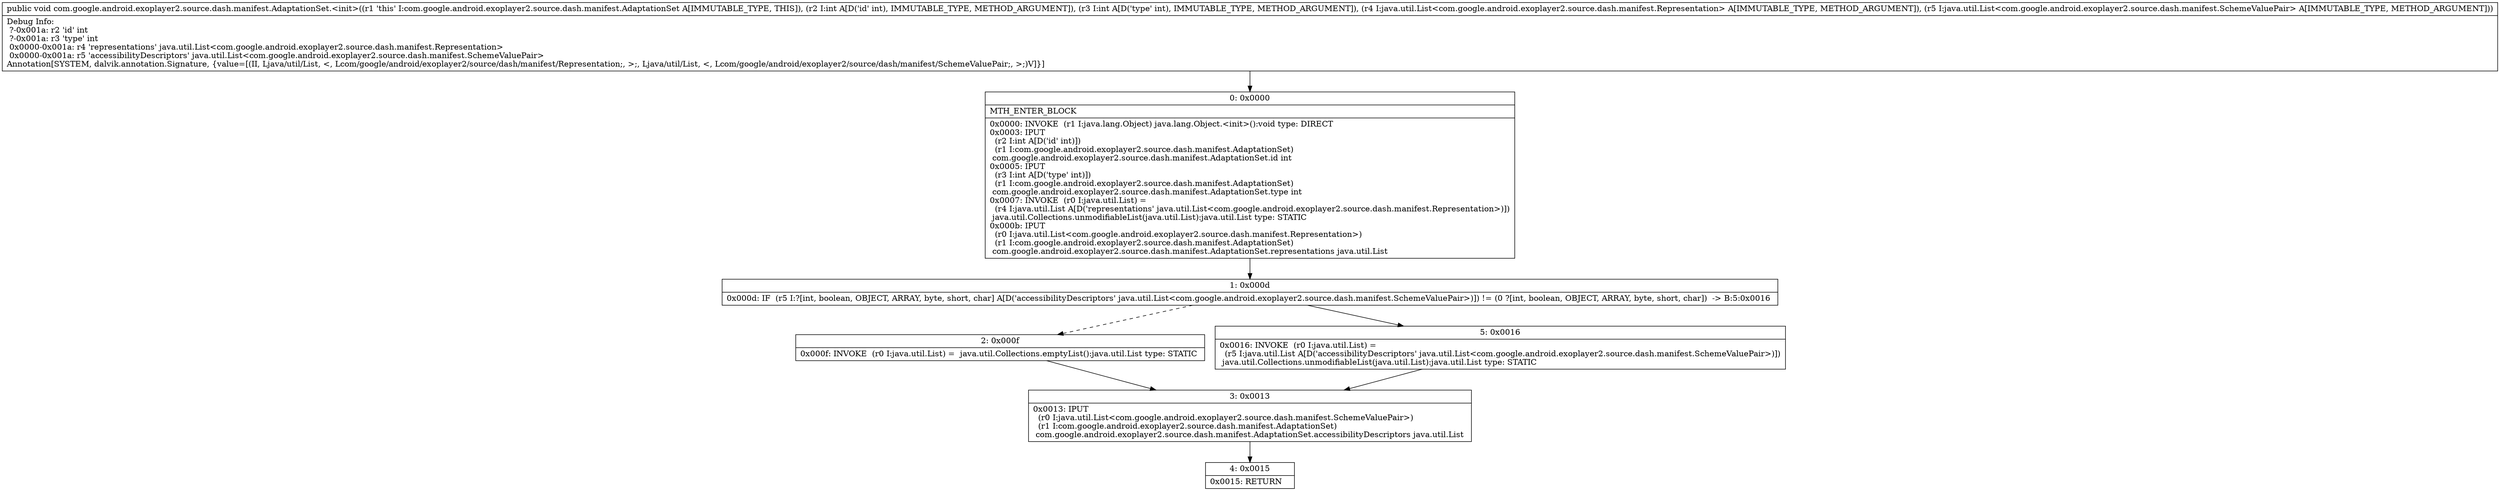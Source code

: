 digraph "CFG forcom.google.android.exoplayer2.source.dash.manifest.AdaptationSet.\<init\>(IILjava\/util\/List;Ljava\/util\/List;)V" {
Node_0 [shape=record,label="{0\:\ 0x0000|MTH_ENTER_BLOCK\l|0x0000: INVOKE  (r1 I:java.lang.Object) java.lang.Object.\<init\>():void type: DIRECT \l0x0003: IPUT  \l  (r2 I:int A[D('id' int)])\l  (r1 I:com.google.android.exoplayer2.source.dash.manifest.AdaptationSet)\l com.google.android.exoplayer2.source.dash.manifest.AdaptationSet.id int \l0x0005: IPUT  \l  (r3 I:int A[D('type' int)])\l  (r1 I:com.google.android.exoplayer2.source.dash.manifest.AdaptationSet)\l com.google.android.exoplayer2.source.dash.manifest.AdaptationSet.type int \l0x0007: INVOKE  (r0 I:java.util.List) = \l  (r4 I:java.util.List A[D('representations' java.util.List\<com.google.android.exoplayer2.source.dash.manifest.Representation\>)])\l java.util.Collections.unmodifiableList(java.util.List):java.util.List type: STATIC \l0x000b: IPUT  \l  (r0 I:java.util.List\<com.google.android.exoplayer2.source.dash.manifest.Representation\>)\l  (r1 I:com.google.android.exoplayer2.source.dash.manifest.AdaptationSet)\l com.google.android.exoplayer2.source.dash.manifest.AdaptationSet.representations java.util.List \l}"];
Node_1 [shape=record,label="{1\:\ 0x000d|0x000d: IF  (r5 I:?[int, boolean, OBJECT, ARRAY, byte, short, char] A[D('accessibilityDescriptors' java.util.List\<com.google.android.exoplayer2.source.dash.manifest.SchemeValuePair\>)]) != (0 ?[int, boolean, OBJECT, ARRAY, byte, short, char])  \-\> B:5:0x0016 \l}"];
Node_2 [shape=record,label="{2\:\ 0x000f|0x000f: INVOKE  (r0 I:java.util.List) =  java.util.Collections.emptyList():java.util.List type: STATIC \l}"];
Node_3 [shape=record,label="{3\:\ 0x0013|0x0013: IPUT  \l  (r0 I:java.util.List\<com.google.android.exoplayer2.source.dash.manifest.SchemeValuePair\>)\l  (r1 I:com.google.android.exoplayer2.source.dash.manifest.AdaptationSet)\l com.google.android.exoplayer2.source.dash.manifest.AdaptationSet.accessibilityDescriptors java.util.List \l}"];
Node_4 [shape=record,label="{4\:\ 0x0015|0x0015: RETURN   \l}"];
Node_5 [shape=record,label="{5\:\ 0x0016|0x0016: INVOKE  (r0 I:java.util.List) = \l  (r5 I:java.util.List A[D('accessibilityDescriptors' java.util.List\<com.google.android.exoplayer2.source.dash.manifest.SchemeValuePair\>)])\l java.util.Collections.unmodifiableList(java.util.List):java.util.List type: STATIC \l}"];
MethodNode[shape=record,label="{public void com.google.android.exoplayer2.source.dash.manifest.AdaptationSet.\<init\>((r1 'this' I:com.google.android.exoplayer2.source.dash.manifest.AdaptationSet A[IMMUTABLE_TYPE, THIS]), (r2 I:int A[D('id' int), IMMUTABLE_TYPE, METHOD_ARGUMENT]), (r3 I:int A[D('type' int), IMMUTABLE_TYPE, METHOD_ARGUMENT]), (r4 I:java.util.List\<com.google.android.exoplayer2.source.dash.manifest.Representation\> A[IMMUTABLE_TYPE, METHOD_ARGUMENT]), (r5 I:java.util.List\<com.google.android.exoplayer2.source.dash.manifest.SchemeValuePair\> A[IMMUTABLE_TYPE, METHOD_ARGUMENT]))  | Debug Info:\l  ?\-0x001a: r2 'id' int\l  ?\-0x001a: r3 'type' int\l  0x0000\-0x001a: r4 'representations' java.util.List\<com.google.android.exoplayer2.source.dash.manifest.Representation\>\l  0x0000\-0x001a: r5 'accessibilityDescriptors' java.util.List\<com.google.android.exoplayer2.source.dash.manifest.SchemeValuePair\>\lAnnotation[SYSTEM, dalvik.annotation.Signature, \{value=[(II, Ljava\/util\/List, \<, Lcom\/google\/android\/exoplayer2\/source\/dash\/manifest\/Representation;, \>;, Ljava\/util\/List, \<, Lcom\/google\/android\/exoplayer2\/source\/dash\/manifest\/SchemeValuePair;, \>;)V]\}]\l}"];
MethodNode -> Node_0;
Node_0 -> Node_1;
Node_1 -> Node_2[style=dashed];
Node_1 -> Node_5;
Node_2 -> Node_3;
Node_3 -> Node_4;
Node_5 -> Node_3;
}

